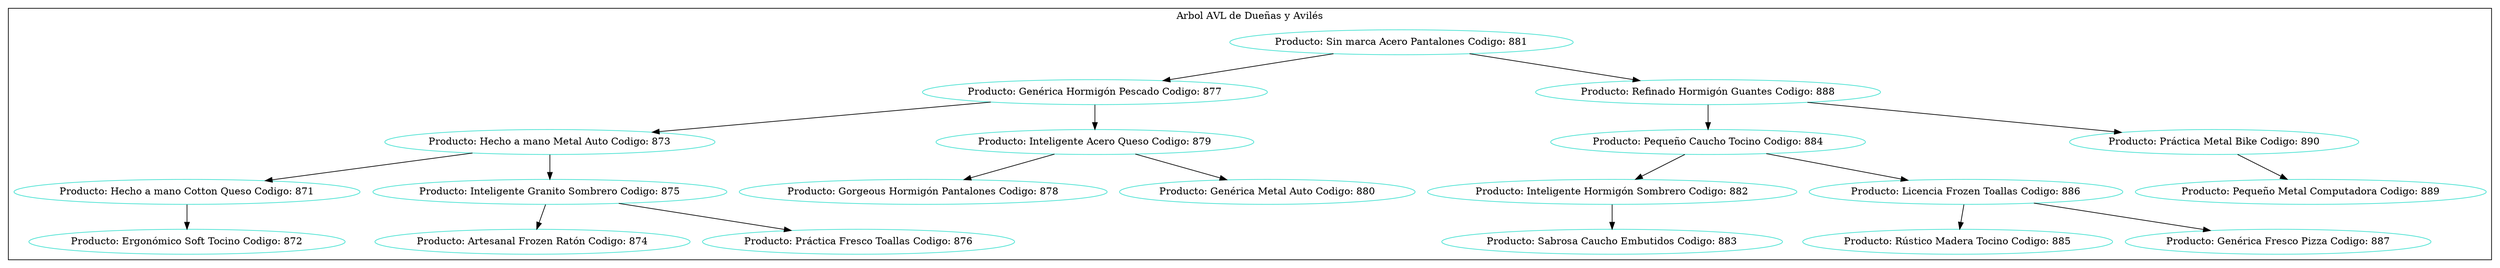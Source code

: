 digraph Hash{
node [color ="turquoise"];
subgraph clusterMarco {label="Arbol AVL de Dueñas y Avilés";color=black;
node[label="Producto: Sin marca Acero Pantalones Codigo: 881"]881;
node[label="Producto: Genérica Hormigón Pescado Codigo: 877"]877;
node[label="Producto: Hecho a mano Metal Auto Codigo: 873"]873;
node[label="Producto: Hecho a mano Cotton Queso Codigo: 871"]871;
node[label="Producto: Ergonómico Soft Tocino Codigo: 872"]872;
node[label="Producto: Inteligente Granito Sombrero Codigo: 875"]875;
node[label="Producto: Artesanal Frozen Ratón Codigo: 874"]874;
node[label="Producto: Práctica Fresco Toallas Codigo: 876"]876;
node[label="Producto: Inteligente Acero Queso Codigo: 879"]879;
node[label="Producto: Gorgeous Hormigón Pantalones Codigo: 878"]878;
node[label="Producto: Genérica Metal Auto Codigo: 880"]880;
node[label="Producto: Refinado Hormigón Guantes Codigo: 888"]888;
node[label="Producto: Pequeño Caucho Tocino Codigo: 884"]884;
node[label="Producto: Inteligente Hormigón Sombrero Codigo: 882"]882;
node[label="Producto: Sabrosa Caucho Embutidos Codigo: 883"]883;
node[label="Producto: Licencia Frozen Toallas Codigo: 886"]886;
node[label="Producto: Rústico Madera Tocino Codigo: 885"]885;
node[label="Producto: Genérica Fresco Pizza Codigo: 887"]887;
node[label="Producto: Práctica Metal Bike Codigo: 890"]890;
node[label="Producto: Pequeño Metal Computadora Codigo: 889"]889;
871->872;
873->871;
875->874;
875->876;
873->875;
877->873;
879->878;
879->880;
877->879;
881->877;
882->883;
884->882;
886->885;
886->887;
884->886;
888->884;
890->889;
888->890;
881->888;
}
}